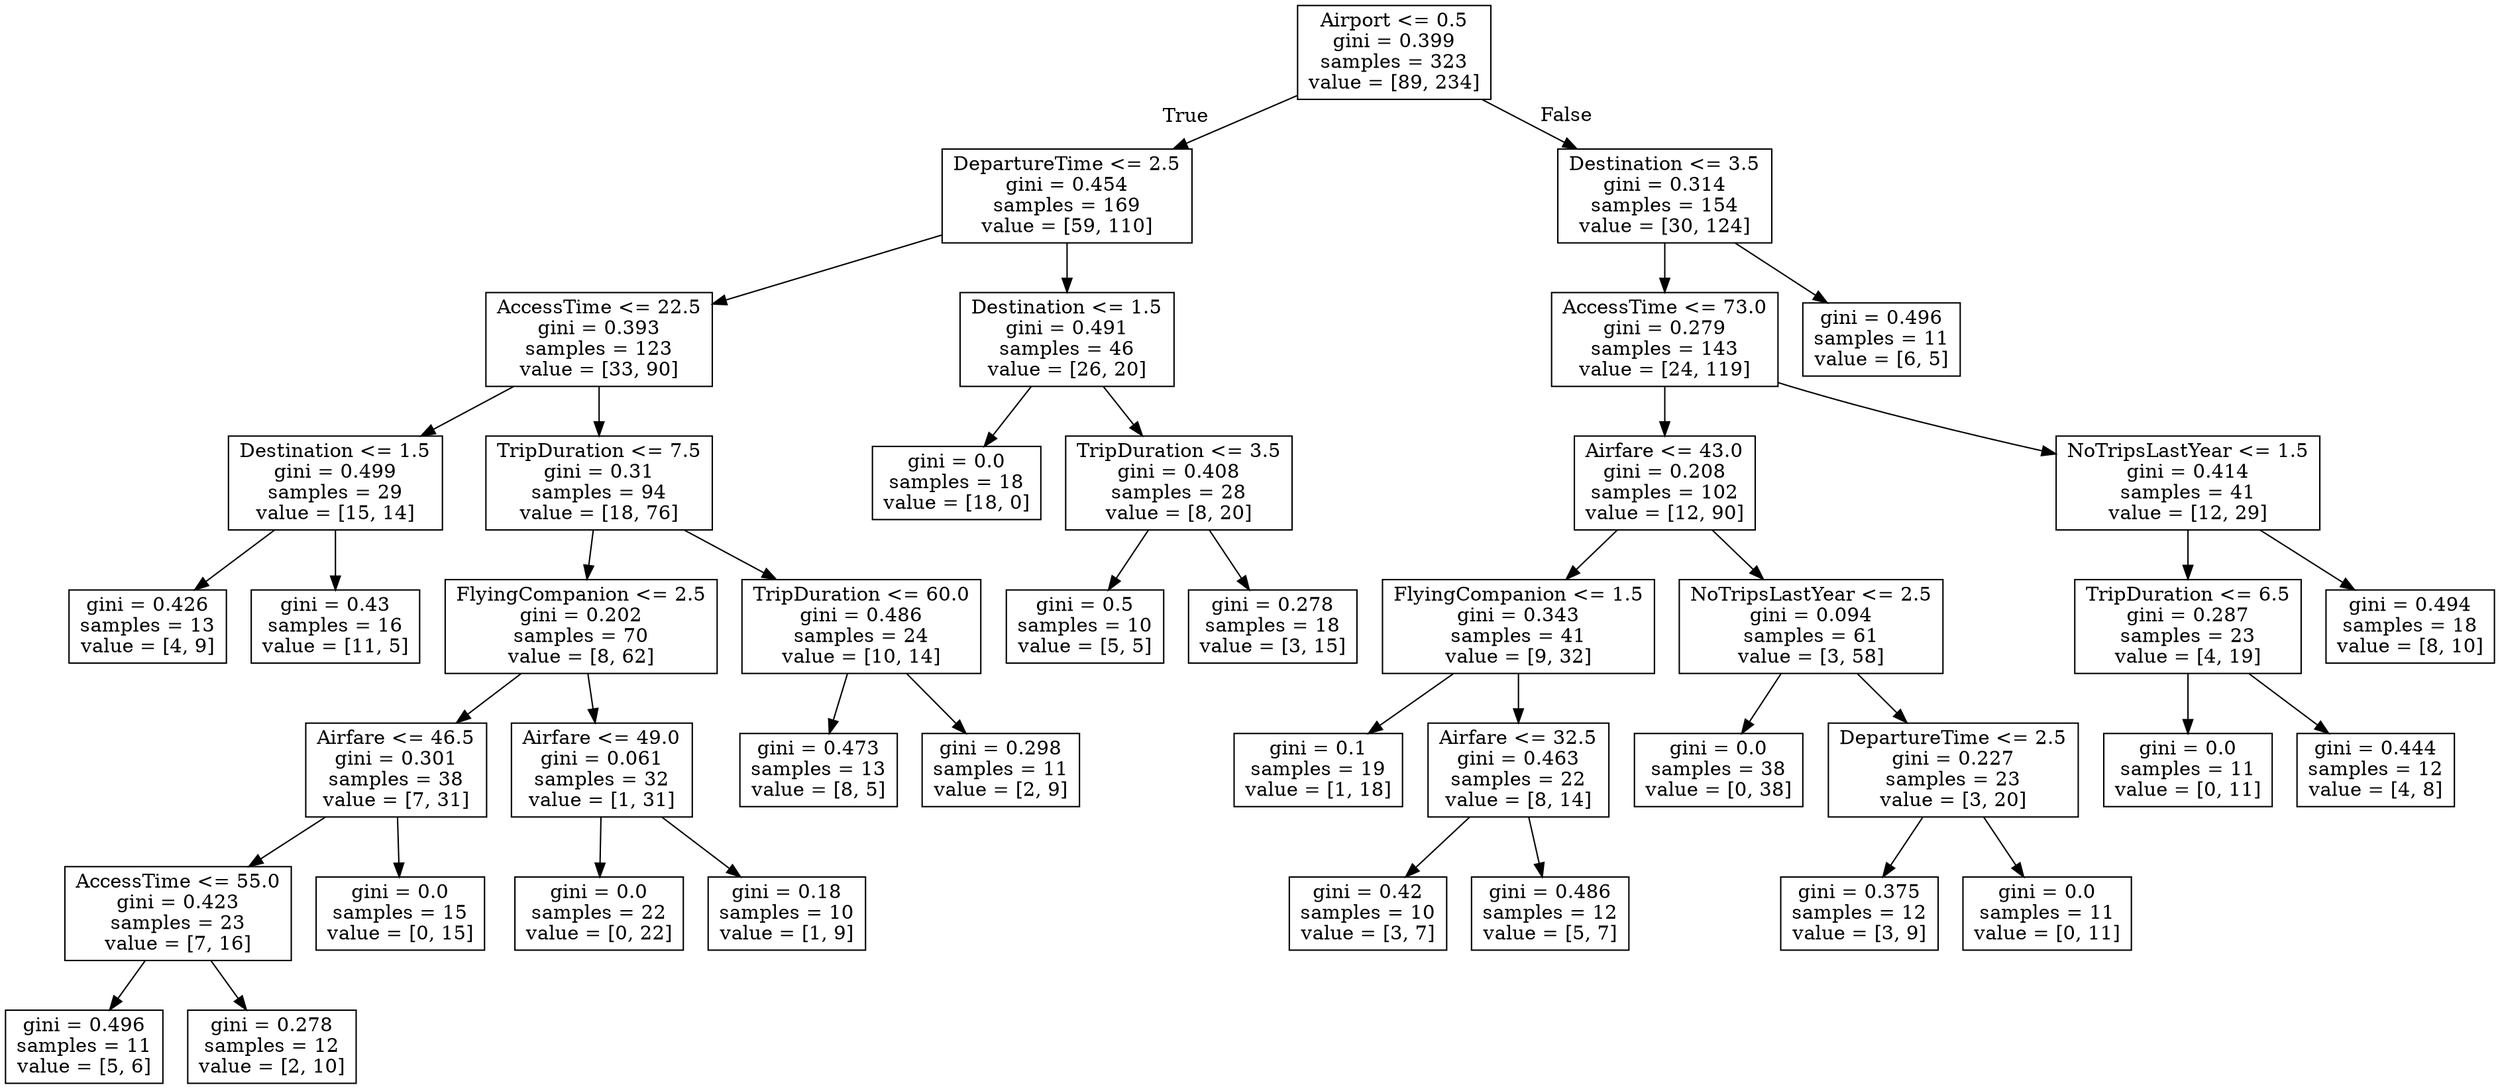 digraph Tree {
node [shape=box] ;
0 [label="Airport <= 0.5\ngini = 0.399\nsamples = 323\nvalue = [89, 234]"] ;
1 [label="DepartureTime <= 2.5\ngini = 0.454\nsamples = 169\nvalue = [59, 110]"] ;
0 -> 1 [labeldistance=2.5, labelangle=45, headlabel="True"] ;
2 [label="AccessTime <= 22.5\ngini = 0.393\nsamples = 123\nvalue = [33, 90]"] ;
1 -> 2 ;
3 [label="Destination <= 1.5\ngini = 0.499\nsamples = 29\nvalue = [15, 14]"] ;
2 -> 3 ;
4 [label="gini = 0.426\nsamples = 13\nvalue = [4, 9]"] ;
3 -> 4 ;
5 [label="gini = 0.43\nsamples = 16\nvalue = [11, 5]"] ;
3 -> 5 ;
6 [label="TripDuration <= 7.5\ngini = 0.31\nsamples = 94\nvalue = [18, 76]"] ;
2 -> 6 ;
7 [label="FlyingCompanion <= 2.5\ngini = 0.202\nsamples = 70\nvalue = [8, 62]"] ;
6 -> 7 ;
8 [label="Airfare <= 46.5\ngini = 0.301\nsamples = 38\nvalue = [7, 31]"] ;
7 -> 8 ;
9 [label="AccessTime <= 55.0\ngini = 0.423\nsamples = 23\nvalue = [7, 16]"] ;
8 -> 9 ;
10 [label="gini = 0.496\nsamples = 11\nvalue = [5, 6]"] ;
9 -> 10 ;
11 [label="gini = 0.278\nsamples = 12\nvalue = [2, 10]"] ;
9 -> 11 ;
12 [label="gini = 0.0\nsamples = 15\nvalue = [0, 15]"] ;
8 -> 12 ;
13 [label="Airfare <= 49.0\ngini = 0.061\nsamples = 32\nvalue = [1, 31]"] ;
7 -> 13 ;
14 [label="gini = 0.0\nsamples = 22\nvalue = [0, 22]"] ;
13 -> 14 ;
15 [label="gini = 0.18\nsamples = 10\nvalue = [1, 9]"] ;
13 -> 15 ;
16 [label="TripDuration <= 60.0\ngini = 0.486\nsamples = 24\nvalue = [10, 14]"] ;
6 -> 16 ;
17 [label="gini = 0.473\nsamples = 13\nvalue = [8, 5]"] ;
16 -> 17 ;
18 [label="gini = 0.298\nsamples = 11\nvalue = [2, 9]"] ;
16 -> 18 ;
19 [label="Destination <= 1.5\ngini = 0.491\nsamples = 46\nvalue = [26, 20]"] ;
1 -> 19 ;
20 [label="gini = 0.0\nsamples = 18\nvalue = [18, 0]"] ;
19 -> 20 ;
21 [label="TripDuration <= 3.5\ngini = 0.408\nsamples = 28\nvalue = [8, 20]"] ;
19 -> 21 ;
22 [label="gini = 0.5\nsamples = 10\nvalue = [5, 5]"] ;
21 -> 22 ;
23 [label="gini = 0.278\nsamples = 18\nvalue = [3, 15]"] ;
21 -> 23 ;
24 [label="Destination <= 3.5\ngini = 0.314\nsamples = 154\nvalue = [30, 124]"] ;
0 -> 24 [labeldistance=2.5, labelangle=-45, headlabel="False"] ;
25 [label="AccessTime <= 73.0\ngini = 0.279\nsamples = 143\nvalue = [24, 119]"] ;
24 -> 25 ;
26 [label="Airfare <= 43.0\ngini = 0.208\nsamples = 102\nvalue = [12, 90]"] ;
25 -> 26 ;
27 [label="FlyingCompanion <= 1.5\ngini = 0.343\nsamples = 41\nvalue = [9, 32]"] ;
26 -> 27 ;
28 [label="gini = 0.1\nsamples = 19\nvalue = [1, 18]"] ;
27 -> 28 ;
29 [label="Airfare <= 32.5\ngini = 0.463\nsamples = 22\nvalue = [8, 14]"] ;
27 -> 29 ;
30 [label="gini = 0.42\nsamples = 10\nvalue = [3, 7]"] ;
29 -> 30 ;
31 [label="gini = 0.486\nsamples = 12\nvalue = [5, 7]"] ;
29 -> 31 ;
32 [label="NoTripsLastYear <= 2.5\ngini = 0.094\nsamples = 61\nvalue = [3, 58]"] ;
26 -> 32 ;
33 [label="gini = 0.0\nsamples = 38\nvalue = [0, 38]"] ;
32 -> 33 ;
34 [label="DepartureTime <= 2.5\ngini = 0.227\nsamples = 23\nvalue = [3, 20]"] ;
32 -> 34 ;
35 [label="gini = 0.375\nsamples = 12\nvalue = [3, 9]"] ;
34 -> 35 ;
36 [label="gini = 0.0\nsamples = 11\nvalue = [0, 11]"] ;
34 -> 36 ;
37 [label="NoTripsLastYear <= 1.5\ngini = 0.414\nsamples = 41\nvalue = [12, 29]"] ;
25 -> 37 ;
38 [label="TripDuration <= 6.5\ngini = 0.287\nsamples = 23\nvalue = [4, 19]"] ;
37 -> 38 ;
39 [label="gini = 0.0\nsamples = 11\nvalue = [0, 11]"] ;
38 -> 39 ;
40 [label="gini = 0.444\nsamples = 12\nvalue = [4, 8]"] ;
38 -> 40 ;
41 [label="gini = 0.494\nsamples = 18\nvalue = [8, 10]"] ;
37 -> 41 ;
42 [label="gini = 0.496\nsamples = 11\nvalue = [6, 5]"] ;
24 -> 42 ;
}
